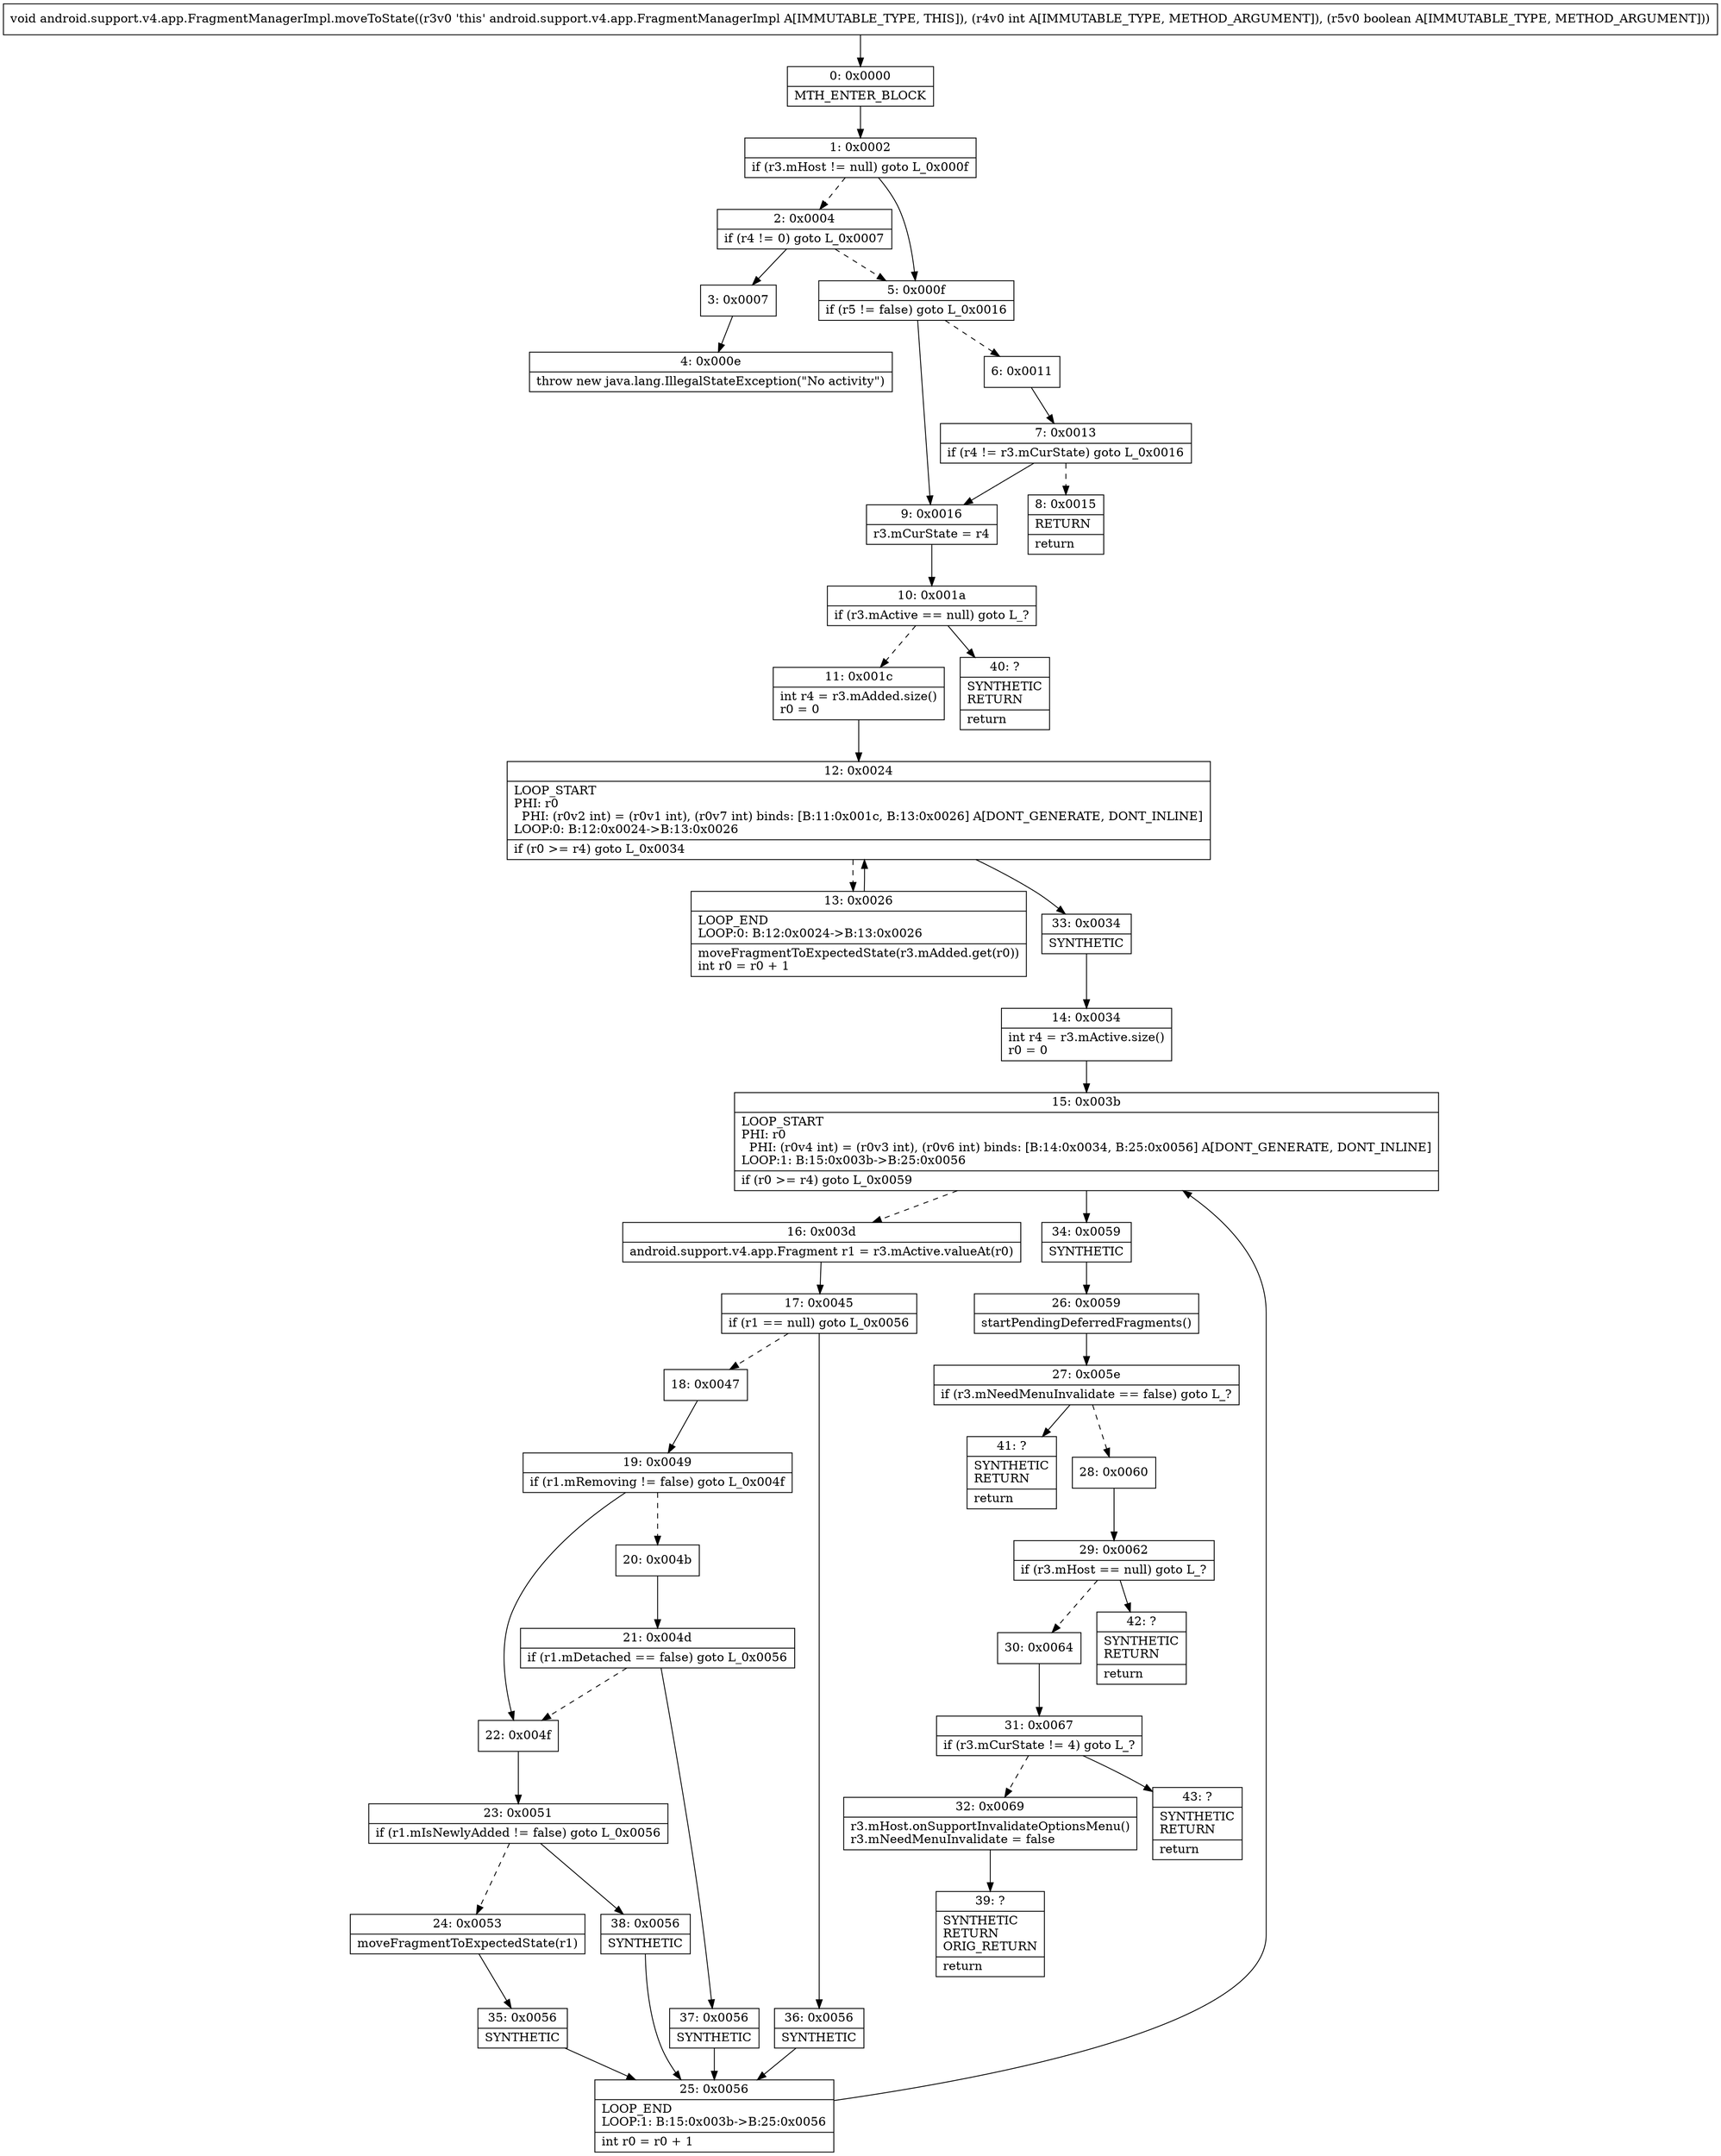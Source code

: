 digraph "CFG forandroid.support.v4.app.FragmentManagerImpl.moveToState(IZ)V" {
Node_0 [shape=record,label="{0\:\ 0x0000|MTH_ENTER_BLOCK\l}"];
Node_1 [shape=record,label="{1\:\ 0x0002|if (r3.mHost != null) goto L_0x000f\l}"];
Node_2 [shape=record,label="{2\:\ 0x0004|if (r4 != 0) goto L_0x0007\l}"];
Node_3 [shape=record,label="{3\:\ 0x0007}"];
Node_4 [shape=record,label="{4\:\ 0x000e|throw new java.lang.IllegalStateException(\"No activity\")\l}"];
Node_5 [shape=record,label="{5\:\ 0x000f|if (r5 != false) goto L_0x0016\l}"];
Node_6 [shape=record,label="{6\:\ 0x0011}"];
Node_7 [shape=record,label="{7\:\ 0x0013|if (r4 != r3.mCurState) goto L_0x0016\l}"];
Node_8 [shape=record,label="{8\:\ 0x0015|RETURN\l|return\l}"];
Node_9 [shape=record,label="{9\:\ 0x0016|r3.mCurState = r4\l}"];
Node_10 [shape=record,label="{10\:\ 0x001a|if (r3.mActive == null) goto L_?\l}"];
Node_11 [shape=record,label="{11\:\ 0x001c|int r4 = r3.mAdded.size()\lr0 = 0\l}"];
Node_12 [shape=record,label="{12\:\ 0x0024|LOOP_START\lPHI: r0 \l  PHI: (r0v2 int) = (r0v1 int), (r0v7 int) binds: [B:11:0x001c, B:13:0x0026] A[DONT_GENERATE, DONT_INLINE]\lLOOP:0: B:12:0x0024\-\>B:13:0x0026\l|if (r0 \>= r4) goto L_0x0034\l}"];
Node_13 [shape=record,label="{13\:\ 0x0026|LOOP_END\lLOOP:0: B:12:0x0024\-\>B:13:0x0026\l|moveFragmentToExpectedState(r3.mAdded.get(r0))\lint r0 = r0 + 1\l}"];
Node_14 [shape=record,label="{14\:\ 0x0034|int r4 = r3.mActive.size()\lr0 = 0\l}"];
Node_15 [shape=record,label="{15\:\ 0x003b|LOOP_START\lPHI: r0 \l  PHI: (r0v4 int) = (r0v3 int), (r0v6 int) binds: [B:14:0x0034, B:25:0x0056] A[DONT_GENERATE, DONT_INLINE]\lLOOP:1: B:15:0x003b\-\>B:25:0x0056\l|if (r0 \>= r4) goto L_0x0059\l}"];
Node_16 [shape=record,label="{16\:\ 0x003d|android.support.v4.app.Fragment r1 = r3.mActive.valueAt(r0)\l}"];
Node_17 [shape=record,label="{17\:\ 0x0045|if (r1 == null) goto L_0x0056\l}"];
Node_18 [shape=record,label="{18\:\ 0x0047}"];
Node_19 [shape=record,label="{19\:\ 0x0049|if (r1.mRemoving != false) goto L_0x004f\l}"];
Node_20 [shape=record,label="{20\:\ 0x004b}"];
Node_21 [shape=record,label="{21\:\ 0x004d|if (r1.mDetached == false) goto L_0x0056\l}"];
Node_22 [shape=record,label="{22\:\ 0x004f}"];
Node_23 [shape=record,label="{23\:\ 0x0051|if (r1.mIsNewlyAdded != false) goto L_0x0056\l}"];
Node_24 [shape=record,label="{24\:\ 0x0053|moveFragmentToExpectedState(r1)\l}"];
Node_25 [shape=record,label="{25\:\ 0x0056|LOOP_END\lLOOP:1: B:15:0x003b\-\>B:25:0x0056\l|int r0 = r0 + 1\l}"];
Node_26 [shape=record,label="{26\:\ 0x0059|startPendingDeferredFragments()\l}"];
Node_27 [shape=record,label="{27\:\ 0x005e|if (r3.mNeedMenuInvalidate == false) goto L_?\l}"];
Node_28 [shape=record,label="{28\:\ 0x0060}"];
Node_29 [shape=record,label="{29\:\ 0x0062|if (r3.mHost == null) goto L_?\l}"];
Node_30 [shape=record,label="{30\:\ 0x0064}"];
Node_31 [shape=record,label="{31\:\ 0x0067|if (r3.mCurState != 4) goto L_?\l}"];
Node_32 [shape=record,label="{32\:\ 0x0069|r3.mHost.onSupportInvalidateOptionsMenu()\lr3.mNeedMenuInvalidate = false\l}"];
Node_33 [shape=record,label="{33\:\ 0x0034|SYNTHETIC\l}"];
Node_34 [shape=record,label="{34\:\ 0x0059|SYNTHETIC\l}"];
Node_35 [shape=record,label="{35\:\ 0x0056|SYNTHETIC\l}"];
Node_36 [shape=record,label="{36\:\ 0x0056|SYNTHETIC\l}"];
Node_37 [shape=record,label="{37\:\ 0x0056|SYNTHETIC\l}"];
Node_38 [shape=record,label="{38\:\ 0x0056|SYNTHETIC\l}"];
Node_39 [shape=record,label="{39\:\ ?|SYNTHETIC\lRETURN\lORIG_RETURN\l|return\l}"];
Node_40 [shape=record,label="{40\:\ ?|SYNTHETIC\lRETURN\l|return\l}"];
Node_41 [shape=record,label="{41\:\ ?|SYNTHETIC\lRETURN\l|return\l}"];
Node_42 [shape=record,label="{42\:\ ?|SYNTHETIC\lRETURN\l|return\l}"];
Node_43 [shape=record,label="{43\:\ ?|SYNTHETIC\lRETURN\l|return\l}"];
MethodNode[shape=record,label="{void android.support.v4.app.FragmentManagerImpl.moveToState((r3v0 'this' android.support.v4.app.FragmentManagerImpl A[IMMUTABLE_TYPE, THIS]), (r4v0 int A[IMMUTABLE_TYPE, METHOD_ARGUMENT]), (r5v0 boolean A[IMMUTABLE_TYPE, METHOD_ARGUMENT])) }"];
MethodNode -> Node_0;
Node_0 -> Node_1;
Node_1 -> Node_2[style=dashed];
Node_1 -> Node_5;
Node_2 -> Node_3;
Node_2 -> Node_5[style=dashed];
Node_3 -> Node_4;
Node_5 -> Node_6[style=dashed];
Node_5 -> Node_9;
Node_6 -> Node_7;
Node_7 -> Node_8[style=dashed];
Node_7 -> Node_9;
Node_9 -> Node_10;
Node_10 -> Node_11[style=dashed];
Node_10 -> Node_40;
Node_11 -> Node_12;
Node_12 -> Node_13[style=dashed];
Node_12 -> Node_33;
Node_13 -> Node_12;
Node_14 -> Node_15;
Node_15 -> Node_16[style=dashed];
Node_15 -> Node_34;
Node_16 -> Node_17;
Node_17 -> Node_18[style=dashed];
Node_17 -> Node_36;
Node_18 -> Node_19;
Node_19 -> Node_20[style=dashed];
Node_19 -> Node_22;
Node_20 -> Node_21;
Node_21 -> Node_22[style=dashed];
Node_21 -> Node_37;
Node_22 -> Node_23;
Node_23 -> Node_24[style=dashed];
Node_23 -> Node_38;
Node_24 -> Node_35;
Node_25 -> Node_15;
Node_26 -> Node_27;
Node_27 -> Node_28[style=dashed];
Node_27 -> Node_41;
Node_28 -> Node_29;
Node_29 -> Node_30[style=dashed];
Node_29 -> Node_42;
Node_30 -> Node_31;
Node_31 -> Node_32[style=dashed];
Node_31 -> Node_43;
Node_32 -> Node_39;
Node_33 -> Node_14;
Node_34 -> Node_26;
Node_35 -> Node_25;
Node_36 -> Node_25;
Node_37 -> Node_25;
Node_38 -> Node_25;
}

